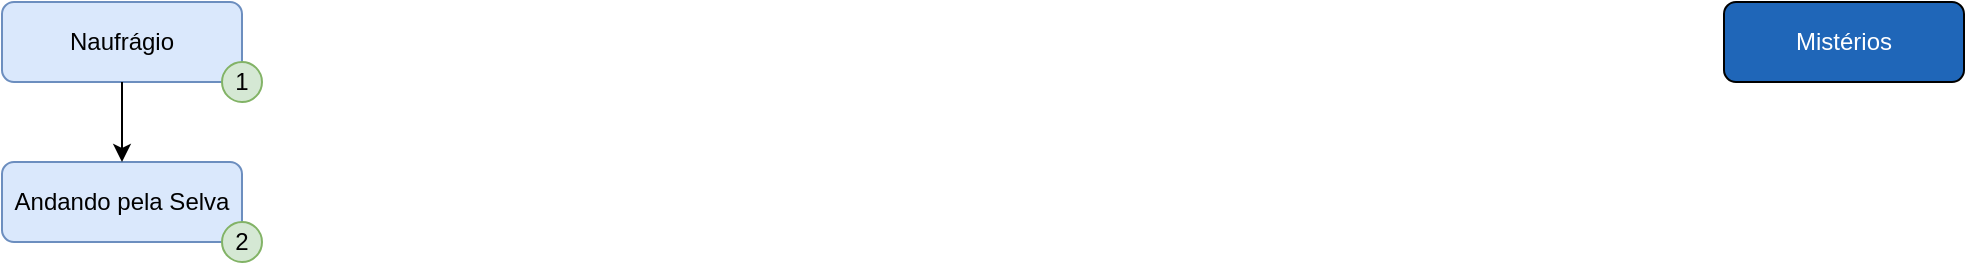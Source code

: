<mxfile version="15.7.0" type="github"><diagram id="9cvskoMtvE0veRUgXZrD" name="Page-1"><mxGraphModel dx="2062" dy="804" grid="1" gridSize="10" guides="1" tooltips="1" connect="1" arrows="1" fold="1" page="1" pageScale="1" pageWidth="827" pageHeight="1169" math="0" shadow="0"><root><mxCell id="0"/><mxCell id="1" parent="0"/><mxCell id="dtXwvVLtn8R11qcHJwp9-1" value="Naufrágio" style="rounded=1;whiteSpace=wrap;html=1;fillColor=#dae8fc;strokeColor=#6c8ebf;shadow=0;sketch=0;glass=0;" vertex="1" parent="1"><mxGeometry x="320" y="40" width="120" height="40" as="geometry"/></mxCell><mxCell id="dtXwvVLtn8R11qcHJwp9-2" value="Andando pela Selva" style="rounded=1;whiteSpace=wrap;html=1;fillColor=#dae8fc;strokeColor=#6c8ebf;" vertex="1" parent="1"><mxGeometry x="320" y="120" width="120" height="40" as="geometry"/></mxCell><mxCell id="dtXwvVLtn8R11qcHJwp9-3" value="" style="endArrow=classic;html=1;rounded=0;entryX=0.5;entryY=0;entryDx=0;entryDy=0;exitX=0.5;exitY=1;exitDx=0;exitDy=0;" edge="1" parent="1" source="dtXwvVLtn8R11qcHJwp9-1" target="dtXwvVLtn8R11qcHJwp9-2"><mxGeometry width="50" height="50" relative="1" as="geometry"><mxPoint x="320" y="210" as="sourcePoint"/><mxPoint x="440" y="360" as="targetPoint"/></mxGeometry></mxCell><mxCell id="dtXwvVLtn8R11qcHJwp9-5" value="1" style="ellipse;whiteSpace=wrap;html=1;aspect=fixed;shadow=0;glass=0;labelBackgroundColor=none;sketch=0;fillColor=#d5e8d4;strokeColor=#82b366;" vertex="1" parent="1"><mxGeometry x="430" y="70" width="20" height="20" as="geometry"/></mxCell><mxCell id="dtXwvVLtn8R11qcHJwp9-6" value="2" style="ellipse;whiteSpace=wrap;html=1;aspect=fixed;shadow=0;glass=0;labelBackgroundColor=none;sketch=0;fillColor=#d5e8d4;strokeColor=#82b366;" vertex="1" parent="1"><mxGeometry x="430" y="150" width="20" height="20" as="geometry"/></mxCell><mxCell id="dtXwvVLtn8R11qcHJwp9-7" value="&lt;font color=&quot;#ffffff&quot;&gt;Mistérios&lt;/font&gt;" style="rounded=1;whiteSpace=wrap;html=1;shadow=0;glass=0;labelBackgroundColor=none;sketch=0;fontFamily=Helvetica;fillColor=#1F66B8;" vertex="1" parent="1"><mxGeometry x="1181" y="40" width="120" height="40" as="geometry"/></mxCell></root></mxGraphModel></diagram></mxfile>